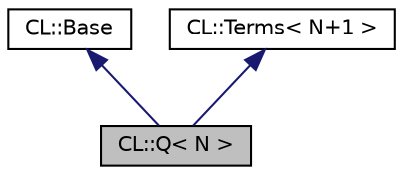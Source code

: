 digraph G
{
  edge [fontname="Helvetica",fontsize="10",labelfontname="Helvetica",labelfontsize="10"];
  node [fontname="Helvetica",fontsize="10",shape=record];
  Node1 [label="CL::Q\< N \>",height=0.2,width=0.4,color="black", fillcolor="grey75", style="filled" fontcolor="black"];
  Node2 -> Node1 [dir=back,color="midnightblue",fontsize="10",style="solid",fontname="Helvetica"];
  Node2 [label="CL::Base",height=0.2,width=0.4,color="black", fillcolor="white", style="filled",URL="$classCL_1_1Base.html"];
  Node3 -> Node1 [dir=back,color="midnightblue",fontsize="10",style="solid",fontname="Helvetica"];
  Node3 [label="CL::Terms\< N+1 \>",height=0.2,width=0.4,color="black", fillcolor="white", style="filled",URL="$classCL_1_1Terms.html"];
}
